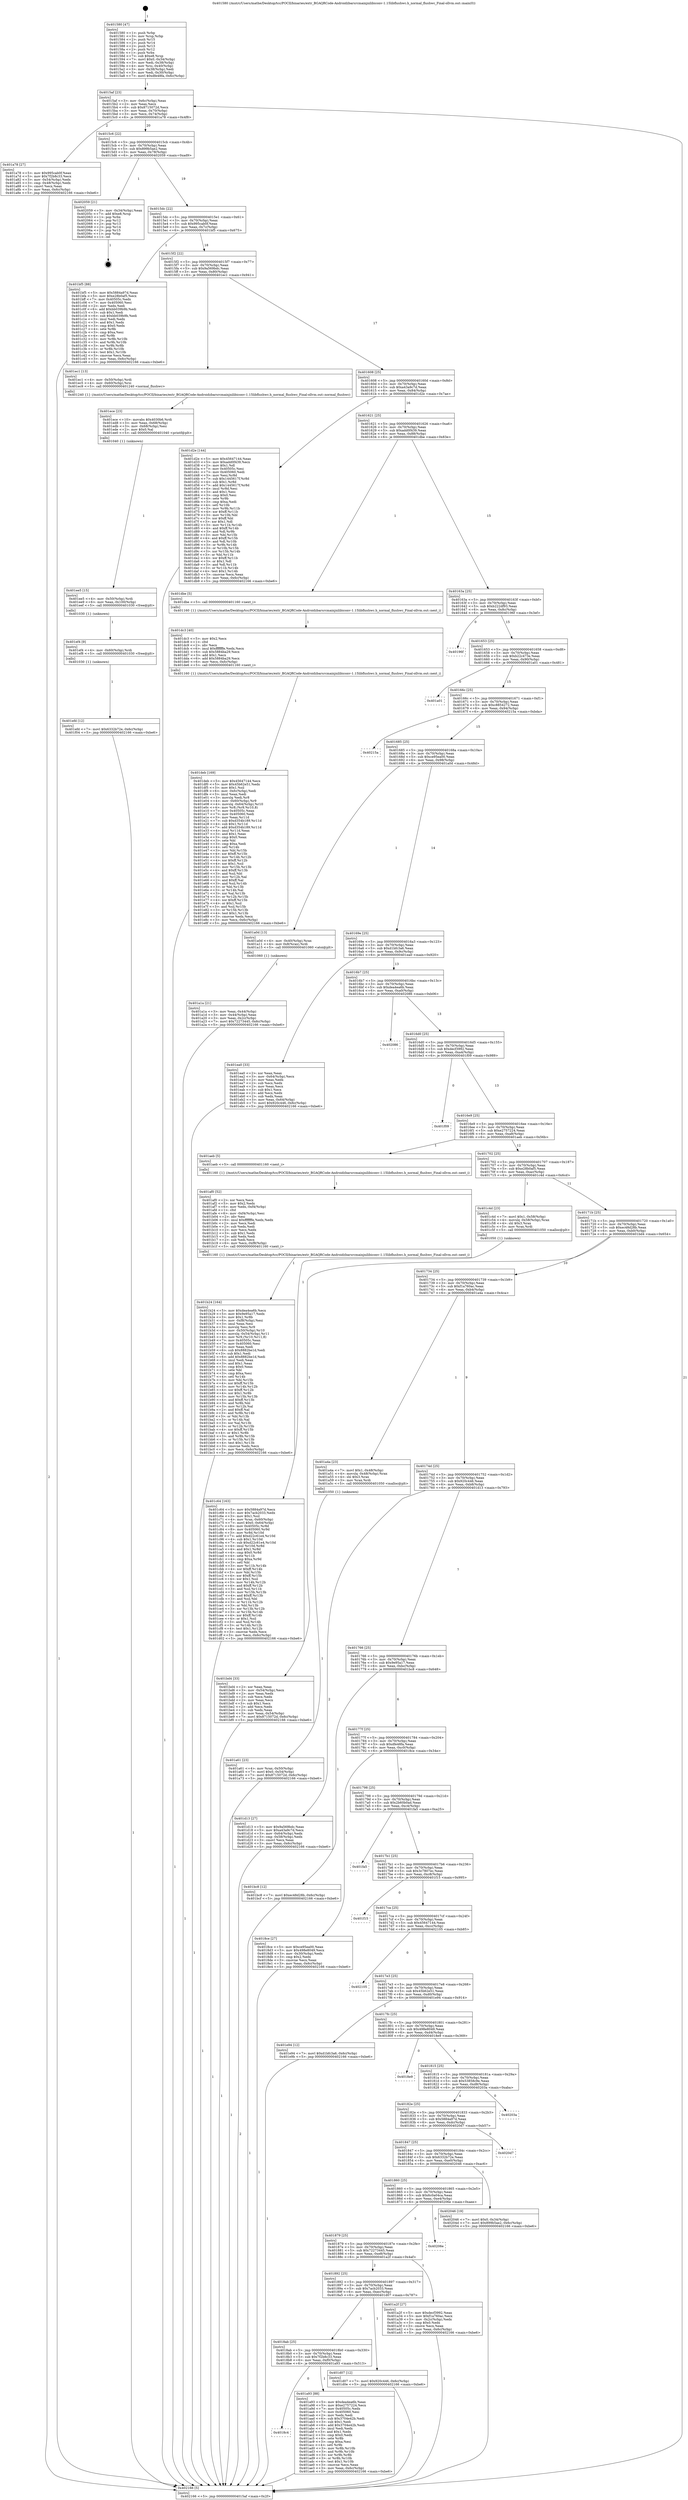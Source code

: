 digraph "0x401580" {
  label = "0x401580 (/mnt/c/Users/mathe/Desktop/tcc/POCII/binaries/extr_BGAQRCode-Androidzbarsrcmainjnilibiconv-1.15libflushwc.h_normal_flushwc_Final-ollvm.out::main(0))"
  labelloc = "t"
  node[shape=record]

  Entry [label="",width=0.3,height=0.3,shape=circle,fillcolor=black,style=filled]
  "0x4015af" [label="{
     0x4015af [23]\l
     | [instrs]\l
     &nbsp;&nbsp;0x4015af \<+3\>: mov -0x6c(%rbp),%eax\l
     &nbsp;&nbsp;0x4015b2 \<+2\>: mov %eax,%ecx\l
     &nbsp;&nbsp;0x4015b4 \<+6\>: sub $0x8715072d,%ecx\l
     &nbsp;&nbsp;0x4015ba \<+3\>: mov %eax,-0x70(%rbp)\l
     &nbsp;&nbsp;0x4015bd \<+3\>: mov %ecx,-0x74(%rbp)\l
     &nbsp;&nbsp;0x4015c0 \<+6\>: je 0000000000401a78 \<main+0x4f8\>\l
  }"]
  "0x401a78" [label="{
     0x401a78 [27]\l
     | [instrs]\l
     &nbsp;&nbsp;0x401a78 \<+5\>: mov $0x995cab0f,%eax\l
     &nbsp;&nbsp;0x401a7d \<+5\>: mov $0x7f2b8c33,%ecx\l
     &nbsp;&nbsp;0x401a82 \<+3\>: mov -0x54(%rbp),%edx\l
     &nbsp;&nbsp;0x401a85 \<+3\>: cmp -0x48(%rbp),%edx\l
     &nbsp;&nbsp;0x401a88 \<+3\>: cmovl %ecx,%eax\l
     &nbsp;&nbsp;0x401a8b \<+3\>: mov %eax,-0x6c(%rbp)\l
     &nbsp;&nbsp;0x401a8e \<+5\>: jmp 0000000000402166 \<main+0xbe6\>\l
  }"]
  "0x4015c6" [label="{
     0x4015c6 [22]\l
     | [instrs]\l
     &nbsp;&nbsp;0x4015c6 \<+5\>: jmp 00000000004015cb \<main+0x4b\>\l
     &nbsp;&nbsp;0x4015cb \<+3\>: mov -0x70(%rbp),%eax\l
     &nbsp;&nbsp;0x4015ce \<+5\>: sub $0x899b5ae2,%eax\l
     &nbsp;&nbsp;0x4015d3 \<+3\>: mov %eax,-0x78(%rbp)\l
     &nbsp;&nbsp;0x4015d6 \<+6\>: je 0000000000402059 \<main+0xad9\>\l
  }"]
  Exit [label="",width=0.3,height=0.3,shape=circle,fillcolor=black,style=filled,peripheries=2]
  "0x402059" [label="{
     0x402059 [21]\l
     | [instrs]\l
     &nbsp;&nbsp;0x402059 \<+3\>: mov -0x34(%rbp),%eax\l
     &nbsp;&nbsp;0x40205c \<+7\>: add $0xe8,%rsp\l
     &nbsp;&nbsp;0x402063 \<+1\>: pop %rbx\l
     &nbsp;&nbsp;0x402064 \<+2\>: pop %r12\l
     &nbsp;&nbsp;0x402066 \<+2\>: pop %r13\l
     &nbsp;&nbsp;0x402068 \<+2\>: pop %r14\l
     &nbsp;&nbsp;0x40206a \<+2\>: pop %r15\l
     &nbsp;&nbsp;0x40206c \<+1\>: pop %rbp\l
     &nbsp;&nbsp;0x40206d \<+1\>: ret\l
  }"]
  "0x4015dc" [label="{
     0x4015dc [22]\l
     | [instrs]\l
     &nbsp;&nbsp;0x4015dc \<+5\>: jmp 00000000004015e1 \<main+0x61\>\l
     &nbsp;&nbsp;0x4015e1 \<+3\>: mov -0x70(%rbp),%eax\l
     &nbsp;&nbsp;0x4015e4 \<+5\>: sub $0x995cab0f,%eax\l
     &nbsp;&nbsp;0x4015e9 \<+3\>: mov %eax,-0x7c(%rbp)\l
     &nbsp;&nbsp;0x4015ec \<+6\>: je 0000000000401bf5 \<main+0x675\>\l
  }"]
  "0x401efd" [label="{
     0x401efd [12]\l
     | [instrs]\l
     &nbsp;&nbsp;0x401efd \<+7\>: movl $0x6332b72e,-0x6c(%rbp)\l
     &nbsp;&nbsp;0x401f04 \<+5\>: jmp 0000000000402166 \<main+0xbe6\>\l
  }"]
  "0x401bf5" [label="{
     0x401bf5 [88]\l
     | [instrs]\l
     &nbsp;&nbsp;0x401bf5 \<+5\>: mov $0x5884a97d,%eax\l
     &nbsp;&nbsp;0x401bfa \<+5\>: mov $0xe28b0af5,%ecx\l
     &nbsp;&nbsp;0x401bff \<+7\>: mov 0x40505c,%edx\l
     &nbsp;&nbsp;0x401c06 \<+7\>: mov 0x405060,%esi\l
     &nbsp;&nbsp;0x401c0d \<+2\>: mov %edx,%edi\l
     &nbsp;&nbsp;0x401c0f \<+6\>: add $0xbb039b9b,%edi\l
     &nbsp;&nbsp;0x401c15 \<+3\>: sub $0x1,%edi\l
     &nbsp;&nbsp;0x401c18 \<+6\>: sub $0xbb039b9b,%edi\l
     &nbsp;&nbsp;0x401c1e \<+3\>: imul %edi,%edx\l
     &nbsp;&nbsp;0x401c21 \<+3\>: and $0x1,%edx\l
     &nbsp;&nbsp;0x401c24 \<+3\>: cmp $0x0,%edx\l
     &nbsp;&nbsp;0x401c27 \<+4\>: sete %r8b\l
     &nbsp;&nbsp;0x401c2b \<+3\>: cmp $0xa,%esi\l
     &nbsp;&nbsp;0x401c2e \<+4\>: setl %r9b\l
     &nbsp;&nbsp;0x401c32 \<+3\>: mov %r8b,%r10b\l
     &nbsp;&nbsp;0x401c35 \<+3\>: and %r9b,%r10b\l
     &nbsp;&nbsp;0x401c38 \<+3\>: xor %r9b,%r8b\l
     &nbsp;&nbsp;0x401c3b \<+3\>: or %r8b,%r10b\l
     &nbsp;&nbsp;0x401c3e \<+4\>: test $0x1,%r10b\l
     &nbsp;&nbsp;0x401c42 \<+3\>: cmovne %ecx,%eax\l
     &nbsp;&nbsp;0x401c45 \<+3\>: mov %eax,-0x6c(%rbp)\l
     &nbsp;&nbsp;0x401c48 \<+5\>: jmp 0000000000402166 \<main+0xbe6\>\l
  }"]
  "0x4015f2" [label="{
     0x4015f2 [22]\l
     | [instrs]\l
     &nbsp;&nbsp;0x4015f2 \<+5\>: jmp 00000000004015f7 \<main+0x77\>\l
     &nbsp;&nbsp;0x4015f7 \<+3\>: mov -0x70(%rbp),%eax\l
     &nbsp;&nbsp;0x4015fa \<+5\>: sub $0x9a569bdc,%eax\l
     &nbsp;&nbsp;0x4015ff \<+3\>: mov %eax,-0x80(%rbp)\l
     &nbsp;&nbsp;0x401602 \<+6\>: je 0000000000401ec1 \<main+0x941\>\l
  }"]
  "0x401ef4" [label="{
     0x401ef4 [9]\l
     | [instrs]\l
     &nbsp;&nbsp;0x401ef4 \<+4\>: mov -0x60(%rbp),%rdi\l
     &nbsp;&nbsp;0x401ef8 \<+5\>: call 0000000000401030 \<free@plt\>\l
     | [calls]\l
     &nbsp;&nbsp;0x401030 \{1\} (unknown)\l
  }"]
  "0x401ec1" [label="{
     0x401ec1 [13]\l
     | [instrs]\l
     &nbsp;&nbsp;0x401ec1 \<+4\>: mov -0x50(%rbp),%rdi\l
     &nbsp;&nbsp;0x401ec5 \<+4\>: mov -0x60(%rbp),%rsi\l
     &nbsp;&nbsp;0x401ec9 \<+5\>: call 0000000000401240 \<normal_flushwc\>\l
     | [calls]\l
     &nbsp;&nbsp;0x401240 \{1\} (/mnt/c/Users/mathe/Desktop/tcc/POCII/binaries/extr_BGAQRCode-Androidzbarsrcmainjnilibiconv-1.15libflushwc.h_normal_flushwc_Final-ollvm.out::normal_flushwc)\l
  }"]
  "0x401608" [label="{
     0x401608 [25]\l
     | [instrs]\l
     &nbsp;&nbsp;0x401608 \<+5\>: jmp 000000000040160d \<main+0x8d\>\l
     &nbsp;&nbsp;0x40160d \<+3\>: mov -0x70(%rbp),%eax\l
     &nbsp;&nbsp;0x401610 \<+5\>: sub $0xa43a9c7d,%eax\l
     &nbsp;&nbsp;0x401615 \<+6\>: mov %eax,-0x84(%rbp)\l
     &nbsp;&nbsp;0x40161b \<+6\>: je 0000000000401d2e \<main+0x7ae\>\l
  }"]
  "0x401ee5" [label="{
     0x401ee5 [15]\l
     | [instrs]\l
     &nbsp;&nbsp;0x401ee5 \<+4\>: mov -0x50(%rbp),%rdi\l
     &nbsp;&nbsp;0x401ee9 \<+6\>: mov %eax,-0x100(%rbp)\l
     &nbsp;&nbsp;0x401eef \<+5\>: call 0000000000401030 \<free@plt\>\l
     | [calls]\l
     &nbsp;&nbsp;0x401030 \{1\} (unknown)\l
  }"]
  "0x401d2e" [label="{
     0x401d2e [144]\l
     | [instrs]\l
     &nbsp;&nbsp;0x401d2e \<+5\>: mov $0x45647144,%eax\l
     &nbsp;&nbsp;0x401d33 \<+5\>: mov $0xadd0f439,%ecx\l
     &nbsp;&nbsp;0x401d38 \<+2\>: mov $0x1,%dl\l
     &nbsp;&nbsp;0x401d3a \<+7\>: mov 0x40505c,%esi\l
     &nbsp;&nbsp;0x401d41 \<+7\>: mov 0x405060,%edi\l
     &nbsp;&nbsp;0x401d48 \<+3\>: mov %esi,%r8d\l
     &nbsp;&nbsp;0x401d4b \<+7\>: sub $0x1445617f,%r8d\l
     &nbsp;&nbsp;0x401d52 \<+4\>: sub $0x1,%r8d\l
     &nbsp;&nbsp;0x401d56 \<+7\>: add $0x1445617f,%r8d\l
     &nbsp;&nbsp;0x401d5d \<+4\>: imul %r8d,%esi\l
     &nbsp;&nbsp;0x401d61 \<+3\>: and $0x1,%esi\l
     &nbsp;&nbsp;0x401d64 \<+3\>: cmp $0x0,%esi\l
     &nbsp;&nbsp;0x401d67 \<+4\>: sete %r9b\l
     &nbsp;&nbsp;0x401d6b \<+3\>: cmp $0xa,%edi\l
     &nbsp;&nbsp;0x401d6e \<+4\>: setl %r10b\l
     &nbsp;&nbsp;0x401d72 \<+3\>: mov %r9b,%r11b\l
     &nbsp;&nbsp;0x401d75 \<+4\>: xor $0xff,%r11b\l
     &nbsp;&nbsp;0x401d79 \<+3\>: mov %r10b,%bl\l
     &nbsp;&nbsp;0x401d7c \<+3\>: xor $0xff,%bl\l
     &nbsp;&nbsp;0x401d7f \<+3\>: xor $0x1,%dl\l
     &nbsp;&nbsp;0x401d82 \<+3\>: mov %r11b,%r14b\l
     &nbsp;&nbsp;0x401d85 \<+4\>: and $0xff,%r14b\l
     &nbsp;&nbsp;0x401d89 \<+3\>: and %dl,%r9b\l
     &nbsp;&nbsp;0x401d8c \<+3\>: mov %bl,%r15b\l
     &nbsp;&nbsp;0x401d8f \<+4\>: and $0xff,%r15b\l
     &nbsp;&nbsp;0x401d93 \<+3\>: and %dl,%r10b\l
     &nbsp;&nbsp;0x401d96 \<+3\>: or %r9b,%r14b\l
     &nbsp;&nbsp;0x401d99 \<+3\>: or %r10b,%r15b\l
     &nbsp;&nbsp;0x401d9c \<+3\>: xor %r15b,%r14b\l
     &nbsp;&nbsp;0x401d9f \<+3\>: or %bl,%r11b\l
     &nbsp;&nbsp;0x401da2 \<+4\>: xor $0xff,%r11b\l
     &nbsp;&nbsp;0x401da6 \<+3\>: or $0x1,%dl\l
     &nbsp;&nbsp;0x401da9 \<+3\>: and %dl,%r11b\l
     &nbsp;&nbsp;0x401dac \<+3\>: or %r11b,%r14b\l
     &nbsp;&nbsp;0x401daf \<+4\>: test $0x1,%r14b\l
     &nbsp;&nbsp;0x401db3 \<+3\>: cmovne %ecx,%eax\l
     &nbsp;&nbsp;0x401db6 \<+3\>: mov %eax,-0x6c(%rbp)\l
     &nbsp;&nbsp;0x401db9 \<+5\>: jmp 0000000000402166 \<main+0xbe6\>\l
  }"]
  "0x401621" [label="{
     0x401621 [25]\l
     | [instrs]\l
     &nbsp;&nbsp;0x401621 \<+5\>: jmp 0000000000401626 \<main+0xa6\>\l
     &nbsp;&nbsp;0x401626 \<+3\>: mov -0x70(%rbp),%eax\l
     &nbsp;&nbsp;0x401629 \<+5\>: sub $0xadd0f439,%eax\l
     &nbsp;&nbsp;0x40162e \<+6\>: mov %eax,-0x88(%rbp)\l
     &nbsp;&nbsp;0x401634 \<+6\>: je 0000000000401dbe \<main+0x83e\>\l
  }"]
  "0x401ece" [label="{
     0x401ece [23]\l
     | [instrs]\l
     &nbsp;&nbsp;0x401ece \<+10\>: movabs $0x4030b6,%rdi\l
     &nbsp;&nbsp;0x401ed8 \<+3\>: mov %eax,-0x68(%rbp)\l
     &nbsp;&nbsp;0x401edb \<+3\>: mov -0x68(%rbp),%esi\l
     &nbsp;&nbsp;0x401ede \<+2\>: mov $0x0,%al\l
     &nbsp;&nbsp;0x401ee0 \<+5\>: call 0000000000401040 \<printf@plt\>\l
     | [calls]\l
     &nbsp;&nbsp;0x401040 \{1\} (unknown)\l
  }"]
  "0x401dbe" [label="{
     0x401dbe [5]\l
     | [instrs]\l
     &nbsp;&nbsp;0x401dbe \<+5\>: call 0000000000401160 \<next_i\>\l
     | [calls]\l
     &nbsp;&nbsp;0x401160 \{1\} (/mnt/c/Users/mathe/Desktop/tcc/POCII/binaries/extr_BGAQRCode-Androidzbarsrcmainjnilibiconv-1.15libflushwc.h_normal_flushwc_Final-ollvm.out::next_i)\l
  }"]
  "0x40163a" [label="{
     0x40163a [25]\l
     | [instrs]\l
     &nbsp;&nbsp;0x40163a \<+5\>: jmp 000000000040163f \<main+0xbf\>\l
     &nbsp;&nbsp;0x40163f \<+3\>: mov -0x70(%rbp),%eax\l
     &nbsp;&nbsp;0x401642 \<+5\>: sub $0xb222df93,%eax\l
     &nbsp;&nbsp;0x401647 \<+6\>: mov %eax,-0x8c(%rbp)\l
     &nbsp;&nbsp;0x40164d \<+6\>: je 000000000040196f \<main+0x3ef\>\l
  }"]
  "0x401deb" [label="{
     0x401deb [169]\l
     | [instrs]\l
     &nbsp;&nbsp;0x401deb \<+5\>: mov $0x45647144,%ecx\l
     &nbsp;&nbsp;0x401df0 \<+5\>: mov $0x45b62e51,%edx\l
     &nbsp;&nbsp;0x401df5 \<+3\>: mov $0x1,%sil\l
     &nbsp;&nbsp;0x401df8 \<+6\>: mov -0xfc(%rbp),%edi\l
     &nbsp;&nbsp;0x401dfe \<+3\>: imul %eax,%edi\l
     &nbsp;&nbsp;0x401e01 \<+3\>: movslq %edi,%r8\l
     &nbsp;&nbsp;0x401e04 \<+4\>: mov -0x60(%rbp),%r9\l
     &nbsp;&nbsp;0x401e08 \<+4\>: movslq -0x64(%rbp),%r10\l
     &nbsp;&nbsp;0x401e0c \<+4\>: mov %r8,(%r9,%r10,8)\l
     &nbsp;&nbsp;0x401e10 \<+7\>: mov 0x40505c,%eax\l
     &nbsp;&nbsp;0x401e17 \<+7\>: mov 0x405060,%edi\l
     &nbsp;&nbsp;0x401e1e \<+3\>: mov %eax,%r11d\l
     &nbsp;&nbsp;0x401e21 \<+7\>: sub $0xd354b189,%r11d\l
     &nbsp;&nbsp;0x401e28 \<+4\>: sub $0x1,%r11d\l
     &nbsp;&nbsp;0x401e2c \<+7\>: add $0xd354b189,%r11d\l
     &nbsp;&nbsp;0x401e33 \<+4\>: imul %r11d,%eax\l
     &nbsp;&nbsp;0x401e37 \<+3\>: and $0x1,%eax\l
     &nbsp;&nbsp;0x401e3a \<+3\>: cmp $0x0,%eax\l
     &nbsp;&nbsp;0x401e3d \<+3\>: sete %bl\l
     &nbsp;&nbsp;0x401e40 \<+3\>: cmp $0xa,%edi\l
     &nbsp;&nbsp;0x401e43 \<+4\>: setl %r14b\l
     &nbsp;&nbsp;0x401e47 \<+3\>: mov %bl,%r15b\l
     &nbsp;&nbsp;0x401e4a \<+4\>: xor $0xff,%r15b\l
     &nbsp;&nbsp;0x401e4e \<+3\>: mov %r14b,%r12b\l
     &nbsp;&nbsp;0x401e51 \<+4\>: xor $0xff,%r12b\l
     &nbsp;&nbsp;0x401e55 \<+4\>: xor $0x1,%sil\l
     &nbsp;&nbsp;0x401e59 \<+3\>: mov %r15b,%r13b\l
     &nbsp;&nbsp;0x401e5c \<+4\>: and $0xff,%r13b\l
     &nbsp;&nbsp;0x401e60 \<+3\>: and %sil,%bl\l
     &nbsp;&nbsp;0x401e63 \<+3\>: mov %r12b,%al\l
     &nbsp;&nbsp;0x401e66 \<+2\>: and $0xff,%al\l
     &nbsp;&nbsp;0x401e68 \<+3\>: and %sil,%r14b\l
     &nbsp;&nbsp;0x401e6b \<+3\>: or %bl,%r13b\l
     &nbsp;&nbsp;0x401e6e \<+3\>: or %r14b,%al\l
     &nbsp;&nbsp;0x401e71 \<+3\>: xor %al,%r13b\l
     &nbsp;&nbsp;0x401e74 \<+3\>: or %r12b,%r15b\l
     &nbsp;&nbsp;0x401e77 \<+4\>: xor $0xff,%r15b\l
     &nbsp;&nbsp;0x401e7b \<+4\>: or $0x1,%sil\l
     &nbsp;&nbsp;0x401e7f \<+3\>: and %sil,%r15b\l
     &nbsp;&nbsp;0x401e82 \<+3\>: or %r15b,%r13b\l
     &nbsp;&nbsp;0x401e85 \<+4\>: test $0x1,%r13b\l
     &nbsp;&nbsp;0x401e89 \<+3\>: cmovne %edx,%ecx\l
     &nbsp;&nbsp;0x401e8c \<+3\>: mov %ecx,-0x6c(%rbp)\l
     &nbsp;&nbsp;0x401e8f \<+5\>: jmp 0000000000402166 \<main+0xbe6\>\l
  }"]
  "0x40196f" [label="{
     0x40196f\l
  }", style=dashed]
  "0x401653" [label="{
     0x401653 [25]\l
     | [instrs]\l
     &nbsp;&nbsp;0x401653 \<+5\>: jmp 0000000000401658 \<main+0xd8\>\l
     &nbsp;&nbsp;0x401658 \<+3\>: mov -0x70(%rbp),%eax\l
     &nbsp;&nbsp;0x40165b \<+5\>: sub $0xb22c473e,%eax\l
     &nbsp;&nbsp;0x401660 \<+6\>: mov %eax,-0x90(%rbp)\l
     &nbsp;&nbsp;0x401666 \<+6\>: je 0000000000401a01 \<main+0x481\>\l
  }"]
  "0x401dc3" [label="{
     0x401dc3 [40]\l
     | [instrs]\l
     &nbsp;&nbsp;0x401dc3 \<+5\>: mov $0x2,%ecx\l
     &nbsp;&nbsp;0x401dc8 \<+1\>: cltd\l
     &nbsp;&nbsp;0x401dc9 \<+2\>: idiv %ecx\l
     &nbsp;&nbsp;0x401dcb \<+6\>: imul $0xfffffffe,%edx,%ecx\l
     &nbsp;&nbsp;0x401dd1 \<+6\>: sub $0x5884ba29,%ecx\l
     &nbsp;&nbsp;0x401dd7 \<+3\>: add $0x1,%ecx\l
     &nbsp;&nbsp;0x401dda \<+6\>: add $0x5884ba29,%ecx\l
     &nbsp;&nbsp;0x401de0 \<+6\>: mov %ecx,-0xfc(%rbp)\l
     &nbsp;&nbsp;0x401de6 \<+5\>: call 0000000000401160 \<next_i\>\l
     | [calls]\l
     &nbsp;&nbsp;0x401160 \{1\} (/mnt/c/Users/mathe/Desktop/tcc/POCII/binaries/extr_BGAQRCode-Androidzbarsrcmainjnilibiconv-1.15libflushwc.h_normal_flushwc_Final-ollvm.out::next_i)\l
  }"]
  "0x401a01" [label="{
     0x401a01\l
  }", style=dashed]
  "0x40166c" [label="{
     0x40166c [25]\l
     | [instrs]\l
     &nbsp;&nbsp;0x40166c \<+5\>: jmp 0000000000401671 \<main+0xf1\>\l
     &nbsp;&nbsp;0x401671 \<+3\>: mov -0x70(%rbp),%eax\l
     &nbsp;&nbsp;0x401674 \<+5\>: sub $0xc8854272,%eax\l
     &nbsp;&nbsp;0x401679 \<+6\>: mov %eax,-0x94(%rbp)\l
     &nbsp;&nbsp;0x40167f \<+6\>: je 000000000040215a \<main+0xbda\>\l
  }"]
  "0x401c64" [label="{
     0x401c64 [163]\l
     | [instrs]\l
     &nbsp;&nbsp;0x401c64 \<+5\>: mov $0x5884a97d,%ecx\l
     &nbsp;&nbsp;0x401c69 \<+5\>: mov $0x7acb2033,%edx\l
     &nbsp;&nbsp;0x401c6e \<+3\>: mov $0x1,%sil\l
     &nbsp;&nbsp;0x401c71 \<+4\>: mov %rax,-0x60(%rbp)\l
     &nbsp;&nbsp;0x401c75 \<+7\>: movl $0x0,-0x64(%rbp)\l
     &nbsp;&nbsp;0x401c7c \<+8\>: mov 0x40505c,%r8d\l
     &nbsp;&nbsp;0x401c84 \<+8\>: mov 0x405060,%r9d\l
     &nbsp;&nbsp;0x401c8c \<+3\>: mov %r8d,%r10d\l
     &nbsp;&nbsp;0x401c8f \<+7\>: add $0xd22c61e4,%r10d\l
     &nbsp;&nbsp;0x401c96 \<+4\>: sub $0x1,%r10d\l
     &nbsp;&nbsp;0x401c9a \<+7\>: sub $0xd22c61e4,%r10d\l
     &nbsp;&nbsp;0x401ca1 \<+4\>: imul %r10d,%r8d\l
     &nbsp;&nbsp;0x401ca5 \<+4\>: and $0x1,%r8d\l
     &nbsp;&nbsp;0x401ca9 \<+4\>: cmp $0x0,%r8d\l
     &nbsp;&nbsp;0x401cad \<+4\>: sete %r11b\l
     &nbsp;&nbsp;0x401cb1 \<+4\>: cmp $0xa,%r9d\l
     &nbsp;&nbsp;0x401cb5 \<+3\>: setl %bl\l
     &nbsp;&nbsp;0x401cb8 \<+3\>: mov %r11b,%r14b\l
     &nbsp;&nbsp;0x401cbb \<+4\>: xor $0xff,%r14b\l
     &nbsp;&nbsp;0x401cbf \<+3\>: mov %bl,%r15b\l
     &nbsp;&nbsp;0x401cc2 \<+4\>: xor $0xff,%r15b\l
     &nbsp;&nbsp;0x401cc6 \<+4\>: xor $0x1,%sil\l
     &nbsp;&nbsp;0x401cca \<+3\>: mov %r14b,%r12b\l
     &nbsp;&nbsp;0x401ccd \<+4\>: and $0xff,%r12b\l
     &nbsp;&nbsp;0x401cd1 \<+3\>: and %sil,%r11b\l
     &nbsp;&nbsp;0x401cd4 \<+3\>: mov %r15b,%r13b\l
     &nbsp;&nbsp;0x401cd7 \<+4\>: and $0xff,%r13b\l
     &nbsp;&nbsp;0x401cdb \<+3\>: and %sil,%bl\l
     &nbsp;&nbsp;0x401cde \<+3\>: or %r11b,%r12b\l
     &nbsp;&nbsp;0x401ce1 \<+3\>: or %bl,%r13b\l
     &nbsp;&nbsp;0x401ce4 \<+3\>: xor %r13b,%r12b\l
     &nbsp;&nbsp;0x401ce7 \<+3\>: or %r15b,%r14b\l
     &nbsp;&nbsp;0x401cea \<+4\>: xor $0xff,%r14b\l
     &nbsp;&nbsp;0x401cee \<+4\>: or $0x1,%sil\l
     &nbsp;&nbsp;0x401cf2 \<+3\>: and %sil,%r14b\l
     &nbsp;&nbsp;0x401cf5 \<+3\>: or %r14b,%r12b\l
     &nbsp;&nbsp;0x401cf8 \<+4\>: test $0x1,%r12b\l
     &nbsp;&nbsp;0x401cfc \<+3\>: cmovne %edx,%ecx\l
     &nbsp;&nbsp;0x401cff \<+3\>: mov %ecx,-0x6c(%rbp)\l
     &nbsp;&nbsp;0x401d02 \<+5\>: jmp 0000000000402166 \<main+0xbe6\>\l
  }"]
  "0x40215a" [label="{
     0x40215a\l
  }", style=dashed]
  "0x401685" [label="{
     0x401685 [25]\l
     | [instrs]\l
     &nbsp;&nbsp;0x401685 \<+5\>: jmp 000000000040168a \<main+0x10a\>\l
     &nbsp;&nbsp;0x40168a \<+3\>: mov -0x70(%rbp),%eax\l
     &nbsp;&nbsp;0x40168d \<+5\>: sub $0xce95ea00,%eax\l
     &nbsp;&nbsp;0x401692 \<+6\>: mov %eax,-0x98(%rbp)\l
     &nbsp;&nbsp;0x401698 \<+6\>: je 0000000000401a0d \<main+0x48d\>\l
  }"]
  "0x401b24" [label="{
     0x401b24 [164]\l
     | [instrs]\l
     &nbsp;&nbsp;0x401b24 \<+5\>: mov $0xdea4ea6b,%ecx\l
     &nbsp;&nbsp;0x401b29 \<+5\>: mov $0x9e95a17,%edx\l
     &nbsp;&nbsp;0x401b2e \<+3\>: mov $0x1,%r8b\l
     &nbsp;&nbsp;0x401b31 \<+6\>: mov -0xf8(%rbp),%esi\l
     &nbsp;&nbsp;0x401b37 \<+3\>: imul %eax,%esi\l
     &nbsp;&nbsp;0x401b3a \<+3\>: movslq %esi,%r9\l
     &nbsp;&nbsp;0x401b3d \<+4\>: mov -0x50(%rbp),%r10\l
     &nbsp;&nbsp;0x401b41 \<+4\>: movslq -0x54(%rbp),%r11\l
     &nbsp;&nbsp;0x401b45 \<+4\>: mov %r9,(%r10,%r11,8)\l
     &nbsp;&nbsp;0x401b49 \<+7\>: mov 0x40505c,%eax\l
     &nbsp;&nbsp;0x401b50 \<+7\>: mov 0x405060,%esi\l
     &nbsp;&nbsp;0x401b57 \<+2\>: mov %eax,%edi\l
     &nbsp;&nbsp;0x401b59 \<+6\>: sub $0x8882be1d,%edi\l
     &nbsp;&nbsp;0x401b5f \<+3\>: sub $0x1,%edi\l
     &nbsp;&nbsp;0x401b62 \<+6\>: add $0x8882be1d,%edi\l
     &nbsp;&nbsp;0x401b68 \<+3\>: imul %edi,%eax\l
     &nbsp;&nbsp;0x401b6b \<+3\>: and $0x1,%eax\l
     &nbsp;&nbsp;0x401b6e \<+3\>: cmp $0x0,%eax\l
     &nbsp;&nbsp;0x401b71 \<+3\>: sete %bl\l
     &nbsp;&nbsp;0x401b74 \<+3\>: cmp $0xa,%esi\l
     &nbsp;&nbsp;0x401b77 \<+4\>: setl %r14b\l
     &nbsp;&nbsp;0x401b7b \<+3\>: mov %bl,%r15b\l
     &nbsp;&nbsp;0x401b7e \<+4\>: xor $0xff,%r15b\l
     &nbsp;&nbsp;0x401b82 \<+3\>: mov %r14b,%r12b\l
     &nbsp;&nbsp;0x401b85 \<+4\>: xor $0xff,%r12b\l
     &nbsp;&nbsp;0x401b89 \<+4\>: xor $0x1,%r8b\l
     &nbsp;&nbsp;0x401b8d \<+3\>: mov %r15b,%r13b\l
     &nbsp;&nbsp;0x401b90 \<+4\>: and $0xff,%r13b\l
     &nbsp;&nbsp;0x401b94 \<+3\>: and %r8b,%bl\l
     &nbsp;&nbsp;0x401b97 \<+3\>: mov %r12b,%al\l
     &nbsp;&nbsp;0x401b9a \<+2\>: and $0xff,%al\l
     &nbsp;&nbsp;0x401b9c \<+3\>: and %r8b,%r14b\l
     &nbsp;&nbsp;0x401b9f \<+3\>: or %bl,%r13b\l
     &nbsp;&nbsp;0x401ba2 \<+3\>: or %r14b,%al\l
     &nbsp;&nbsp;0x401ba5 \<+3\>: xor %al,%r13b\l
     &nbsp;&nbsp;0x401ba8 \<+3\>: or %r12b,%r15b\l
     &nbsp;&nbsp;0x401bab \<+4\>: xor $0xff,%r15b\l
     &nbsp;&nbsp;0x401baf \<+4\>: or $0x1,%r8b\l
     &nbsp;&nbsp;0x401bb3 \<+3\>: and %r8b,%r15b\l
     &nbsp;&nbsp;0x401bb6 \<+3\>: or %r15b,%r13b\l
     &nbsp;&nbsp;0x401bb9 \<+4\>: test $0x1,%r13b\l
     &nbsp;&nbsp;0x401bbd \<+3\>: cmovne %edx,%ecx\l
     &nbsp;&nbsp;0x401bc0 \<+3\>: mov %ecx,-0x6c(%rbp)\l
     &nbsp;&nbsp;0x401bc3 \<+5\>: jmp 0000000000402166 \<main+0xbe6\>\l
  }"]
  "0x401a0d" [label="{
     0x401a0d [13]\l
     | [instrs]\l
     &nbsp;&nbsp;0x401a0d \<+4\>: mov -0x40(%rbp),%rax\l
     &nbsp;&nbsp;0x401a11 \<+4\>: mov 0x8(%rax),%rdi\l
     &nbsp;&nbsp;0x401a15 \<+5\>: call 0000000000401060 \<atoi@plt\>\l
     | [calls]\l
     &nbsp;&nbsp;0x401060 \{1\} (unknown)\l
  }"]
  "0x40169e" [label="{
     0x40169e [25]\l
     | [instrs]\l
     &nbsp;&nbsp;0x40169e \<+5\>: jmp 00000000004016a3 \<main+0x123\>\l
     &nbsp;&nbsp;0x4016a3 \<+3\>: mov -0x70(%rbp),%eax\l
     &nbsp;&nbsp;0x4016a6 \<+5\>: sub $0xd1bfc3a6,%eax\l
     &nbsp;&nbsp;0x4016ab \<+6\>: mov %eax,-0x9c(%rbp)\l
     &nbsp;&nbsp;0x4016b1 \<+6\>: je 0000000000401ea0 \<main+0x920\>\l
  }"]
  "0x401af0" [label="{
     0x401af0 [52]\l
     | [instrs]\l
     &nbsp;&nbsp;0x401af0 \<+2\>: xor %ecx,%ecx\l
     &nbsp;&nbsp;0x401af2 \<+5\>: mov $0x2,%edx\l
     &nbsp;&nbsp;0x401af7 \<+6\>: mov %edx,-0xf4(%rbp)\l
     &nbsp;&nbsp;0x401afd \<+1\>: cltd\l
     &nbsp;&nbsp;0x401afe \<+6\>: mov -0xf4(%rbp),%esi\l
     &nbsp;&nbsp;0x401b04 \<+2\>: idiv %esi\l
     &nbsp;&nbsp;0x401b06 \<+6\>: imul $0xfffffffe,%edx,%edx\l
     &nbsp;&nbsp;0x401b0c \<+2\>: mov %ecx,%edi\l
     &nbsp;&nbsp;0x401b0e \<+2\>: sub %edx,%edi\l
     &nbsp;&nbsp;0x401b10 \<+2\>: mov %ecx,%edx\l
     &nbsp;&nbsp;0x401b12 \<+3\>: sub $0x1,%edx\l
     &nbsp;&nbsp;0x401b15 \<+2\>: add %edx,%edi\l
     &nbsp;&nbsp;0x401b17 \<+2\>: sub %edi,%ecx\l
     &nbsp;&nbsp;0x401b19 \<+6\>: mov %ecx,-0xf8(%rbp)\l
     &nbsp;&nbsp;0x401b1f \<+5\>: call 0000000000401160 \<next_i\>\l
     | [calls]\l
     &nbsp;&nbsp;0x401160 \{1\} (/mnt/c/Users/mathe/Desktop/tcc/POCII/binaries/extr_BGAQRCode-Androidzbarsrcmainjnilibiconv-1.15libflushwc.h_normal_flushwc_Final-ollvm.out::next_i)\l
  }"]
  "0x401ea0" [label="{
     0x401ea0 [33]\l
     | [instrs]\l
     &nbsp;&nbsp;0x401ea0 \<+2\>: xor %eax,%eax\l
     &nbsp;&nbsp;0x401ea2 \<+3\>: mov -0x64(%rbp),%ecx\l
     &nbsp;&nbsp;0x401ea5 \<+2\>: mov %eax,%edx\l
     &nbsp;&nbsp;0x401ea7 \<+2\>: sub %ecx,%edx\l
     &nbsp;&nbsp;0x401ea9 \<+2\>: mov %eax,%ecx\l
     &nbsp;&nbsp;0x401eab \<+3\>: sub $0x1,%ecx\l
     &nbsp;&nbsp;0x401eae \<+2\>: add %ecx,%edx\l
     &nbsp;&nbsp;0x401eb0 \<+2\>: sub %edx,%eax\l
     &nbsp;&nbsp;0x401eb2 \<+3\>: mov %eax,-0x64(%rbp)\l
     &nbsp;&nbsp;0x401eb5 \<+7\>: movl $0x920c446,-0x6c(%rbp)\l
     &nbsp;&nbsp;0x401ebc \<+5\>: jmp 0000000000402166 \<main+0xbe6\>\l
  }"]
  "0x4016b7" [label="{
     0x4016b7 [25]\l
     | [instrs]\l
     &nbsp;&nbsp;0x4016b7 \<+5\>: jmp 00000000004016bc \<main+0x13c\>\l
     &nbsp;&nbsp;0x4016bc \<+3\>: mov -0x70(%rbp),%eax\l
     &nbsp;&nbsp;0x4016bf \<+5\>: sub $0xdea4ea6b,%eax\l
     &nbsp;&nbsp;0x4016c4 \<+6\>: mov %eax,-0xa0(%rbp)\l
     &nbsp;&nbsp;0x4016ca \<+6\>: je 0000000000402086 \<main+0xb06\>\l
  }"]
  "0x4018c4" [label="{
     0x4018c4\l
  }", style=dashed]
  "0x402086" [label="{
     0x402086\l
  }", style=dashed]
  "0x4016d0" [label="{
     0x4016d0 [25]\l
     | [instrs]\l
     &nbsp;&nbsp;0x4016d0 \<+5\>: jmp 00000000004016d5 \<main+0x155\>\l
     &nbsp;&nbsp;0x4016d5 \<+3\>: mov -0x70(%rbp),%eax\l
     &nbsp;&nbsp;0x4016d8 \<+5\>: sub $0xdecf3992,%eax\l
     &nbsp;&nbsp;0x4016dd \<+6\>: mov %eax,-0xa4(%rbp)\l
     &nbsp;&nbsp;0x4016e3 \<+6\>: je 0000000000401f09 \<main+0x989\>\l
  }"]
  "0x401a93" [label="{
     0x401a93 [88]\l
     | [instrs]\l
     &nbsp;&nbsp;0x401a93 \<+5\>: mov $0xdea4ea6b,%eax\l
     &nbsp;&nbsp;0x401a98 \<+5\>: mov $0xe2757224,%ecx\l
     &nbsp;&nbsp;0x401a9d \<+7\>: mov 0x40505c,%edx\l
     &nbsp;&nbsp;0x401aa4 \<+7\>: mov 0x405060,%esi\l
     &nbsp;&nbsp;0x401aab \<+2\>: mov %edx,%edi\l
     &nbsp;&nbsp;0x401aad \<+6\>: sub $0x3704e42b,%edi\l
     &nbsp;&nbsp;0x401ab3 \<+3\>: sub $0x1,%edi\l
     &nbsp;&nbsp;0x401ab6 \<+6\>: add $0x3704e42b,%edi\l
     &nbsp;&nbsp;0x401abc \<+3\>: imul %edi,%edx\l
     &nbsp;&nbsp;0x401abf \<+3\>: and $0x1,%edx\l
     &nbsp;&nbsp;0x401ac2 \<+3\>: cmp $0x0,%edx\l
     &nbsp;&nbsp;0x401ac5 \<+4\>: sete %r8b\l
     &nbsp;&nbsp;0x401ac9 \<+3\>: cmp $0xa,%esi\l
     &nbsp;&nbsp;0x401acc \<+4\>: setl %r9b\l
     &nbsp;&nbsp;0x401ad0 \<+3\>: mov %r8b,%r10b\l
     &nbsp;&nbsp;0x401ad3 \<+3\>: and %r9b,%r10b\l
     &nbsp;&nbsp;0x401ad6 \<+3\>: xor %r9b,%r8b\l
     &nbsp;&nbsp;0x401ad9 \<+3\>: or %r8b,%r10b\l
     &nbsp;&nbsp;0x401adc \<+4\>: test $0x1,%r10b\l
     &nbsp;&nbsp;0x401ae0 \<+3\>: cmovne %ecx,%eax\l
     &nbsp;&nbsp;0x401ae3 \<+3\>: mov %eax,-0x6c(%rbp)\l
     &nbsp;&nbsp;0x401ae6 \<+5\>: jmp 0000000000402166 \<main+0xbe6\>\l
  }"]
  "0x401f09" [label="{
     0x401f09\l
  }", style=dashed]
  "0x4016e9" [label="{
     0x4016e9 [25]\l
     | [instrs]\l
     &nbsp;&nbsp;0x4016e9 \<+5\>: jmp 00000000004016ee \<main+0x16e\>\l
     &nbsp;&nbsp;0x4016ee \<+3\>: mov -0x70(%rbp),%eax\l
     &nbsp;&nbsp;0x4016f1 \<+5\>: sub $0xe2757224,%eax\l
     &nbsp;&nbsp;0x4016f6 \<+6\>: mov %eax,-0xa8(%rbp)\l
     &nbsp;&nbsp;0x4016fc \<+6\>: je 0000000000401aeb \<main+0x56b\>\l
  }"]
  "0x4018ab" [label="{
     0x4018ab [25]\l
     | [instrs]\l
     &nbsp;&nbsp;0x4018ab \<+5\>: jmp 00000000004018b0 \<main+0x330\>\l
     &nbsp;&nbsp;0x4018b0 \<+3\>: mov -0x70(%rbp),%eax\l
     &nbsp;&nbsp;0x4018b3 \<+5\>: sub $0x7f2b8c33,%eax\l
     &nbsp;&nbsp;0x4018b8 \<+6\>: mov %eax,-0xf0(%rbp)\l
     &nbsp;&nbsp;0x4018be \<+6\>: je 0000000000401a93 \<main+0x513\>\l
  }"]
  "0x401aeb" [label="{
     0x401aeb [5]\l
     | [instrs]\l
     &nbsp;&nbsp;0x401aeb \<+5\>: call 0000000000401160 \<next_i\>\l
     | [calls]\l
     &nbsp;&nbsp;0x401160 \{1\} (/mnt/c/Users/mathe/Desktop/tcc/POCII/binaries/extr_BGAQRCode-Androidzbarsrcmainjnilibiconv-1.15libflushwc.h_normal_flushwc_Final-ollvm.out::next_i)\l
  }"]
  "0x401702" [label="{
     0x401702 [25]\l
     | [instrs]\l
     &nbsp;&nbsp;0x401702 \<+5\>: jmp 0000000000401707 \<main+0x187\>\l
     &nbsp;&nbsp;0x401707 \<+3\>: mov -0x70(%rbp),%eax\l
     &nbsp;&nbsp;0x40170a \<+5\>: sub $0xe28b0af5,%eax\l
     &nbsp;&nbsp;0x40170f \<+6\>: mov %eax,-0xac(%rbp)\l
     &nbsp;&nbsp;0x401715 \<+6\>: je 0000000000401c4d \<main+0x6cd\>\l
  }"]
  "0x401d07" [label="{
     0x401d07 [12]\l
     | [instrs]\l
     &nbsp;&nbsp;0x401d07 \<+7\>: movl $0x920c446,-0x6c(%rbp)\l
     &nbsp;&nbsp;0x401d0e \<+5\>: jmp 0000000000402166 \<main+0xbe6\>\l
  }"]
  "0x401c4d" [label="{
     0x401c4d [23]\l
     | [instrs]\l
     &nbsp;&nbsp;0x401c4d \<+7\>: movl $0x1,-0x58(%rbp)\l
     &nbsp;&nbsp;0x401c54 \<+4\>: movslq -0x58(%rbp),%rax\l
     &nbsp;&nbsp;0x401c58 \<+4\>: shl $0x3,%rax\l
     &nbsp;&nbsp;0x401c5c \<+3\>: mov %rax,%rdi\l
     &nbsp;&nbsp;0x401c5f \<+5\>: call 0000000000401050 \<malloc@plt\>\l
     | [calls]\l
     &nbsp;&nbsp;0x401050 \{1\} (unknown)\l
  }"]
  "0x40171b" [label="{
     0x40171b [25]\l
     | [instrs]\l
     &nbsp;&nbsp;0x40171b \<+5\>: jmp 0000000000401720 \<main+0x1a0\>\l
     &nbsp;&nbsp;0x401720 \<+3\>: mov -0x70(%rbp),%eax\l
     &nbsp;&nbsp;0x401723 \<+5\>: sub $0xec48d28b,%eax\l
     &nbsp;&nbsp;0x401728 \<+6\>: mov %eax,-0xb0(%rbp)\l
     &nbsp;&nbsp;0x40172e \<+6\>: je 0000000000401bd4 \<main+0x654\>\l
  }"]
  "0x401a61" [label="{
     0x401a61 [23]\l
     | [instrs]\l
     &nbsp;&nbsp;0x401a61 \<+4\>: mov %rax,-0x50(%rbp)\l
     &nbsp;&nbsp;0x401a65 \<+7\>: movl $0x0,-0x54(%rbp)\l
     &nbsp;&nbsp;0x401a6c \<+7\>: movl $0x8715072d,-0x6c(%rbp)\l
     &nbsp;&nbsp;0x401a73 \<+5\>: jmp 0000000000402166 \<main+0xbe6\>\l
  }"]
  "0x401bd4" [label="{
     0x401bd4 [33]\l
     | [instrs]\l
     &nbsp;&nbsp;0x401bd4 \<+2\>: xor %eax,%eax\l
     &nbsp;&nbsp;0x401bd6 \<+3\>: mov -0x54(%rbp),%ecx\l
     &nbsp;&nbsp;0x401bd9 \<+2\>: mov %eax,%edx\l
     &nbsp;&nbsp;0x401bdb \<+2\>: sub %ecx,%edx\l
     &nbsp;&nbsp;0x401bdd \<+2\>: mov %eax,%ecx\l
     &nbsp;&nbsp;0x401bdf \<+3\>: sub $0x1,%ecx\l
     &nbsp;&nbsp;0x401be2 \<+2\>: add %ecx,%edx\l
     &nbsp;&nbsp;0x401be4 \<+2\>: sub %edx,%eax\l
     &nbsp;&nbsp;0x401be6 \<+3\>: mov %eax,-0x54(%rbp)\l
     &nbsp;&nbsp;0x401be9 \<+7\>: movl $0x8715072d,-0x6c(%rbp)\l
     &nbsp;&nbsp;0x401bf0 \<+5\>: jmp 0000000000402166 \<main+0xbe6\>\l
  }"]
  "0x401734" [label="{
     0x401734 [25]\l
     | [instrs]\l
     &nbsp;&nbsp;0x401734 \<+5\>: jmp 0000000000401739 \<main+0x1b9\>\l
     &nbsp;&nbsp;0x401739 \<+3\>: mov -0x70(%rbp),%eax\l
     &nbsp;&nbsp;0x40173c \<+5\>: sub $0xf1a760ac,%eax\l
     &nbsp;&nbsp;0x401741 \<+6\>: mov %eax,-0xb4(%rbp)\l
     &nbsp;&nbsp;0x401747 \<+6\>: je 0000000000401a4a \<main+0x4ca\>\l
  }"]
  "0x401892" [label="{
     0x401892 [25]\l
     | [instrs]\l
     &nbsp;&nbsp;0x401892 \<+5\>: jmp 0000000000401897 \<main+0x317\>\l
     &nbsp;&nbsp;0x401897 \<+3\>: mov -0x70(%rbp),%eax\l
     &nbsp;&nbsp;0x40189a \<+5\>: sub $0x7acb2033,%eax\l
     &nbsp;&nbsp;0x40189f \<+6\>: mov %eax,-0xec(%rbp)\l
     &nbsp;&nbsp;0x4018a5 \<+6\>: je 0000000000401d07 \<main+0x787\>\l
  }"]
  "0x401a4a" [label="{
     0x401a4a [23]\l
     | [instrs]\l
     &nbsp;&nbsp;0x401a4a \<+7\>: movl $0x1,-0x48(%rbp)\l
     &nbsp;&nbsp;0x401a51 \<+4\>: movslq -0x48(%rbp),%rax\l
     &nbsp;&nbsp;0x401a55 \<+4\>: shl $0x3,%rax\l
     &nbsp;&nbsp;0x401a59 \<+3\>: mov %rax,%rdi\l
     &nbsp;&nbsp;0x401a5c \<+5\>: call 0000000000401050 \<malloc@plt\>\l
     | [calls]\l
     &nbsp;&nbsp;0x401050 \{1\} (unknown)\l
  }"]
  "0x40174d" [label="{
     0x40174d [25]\l
     | [instrs]\l
     &nbsp;&nbsp;0x40174d \<+5\>: jmp 0000000000401752 \<main+0x1d2\>\l
     &nbsp;&nbsp;0x401752 \<+3\>: mov -0x70(%rbp),%eax\l
     &nbsp;&nbsp;0x401755 \<+5\>: sub $0x920c446,%eax\l
     &nbsp;&nbsp;0x40175a \<+6\>: mov %eax,-0xb8(%rbp)\l
     &nbsp;&nbsp;0x401760 \<+6\>: je 0000000000401d13 \<main+0x793\>\l
  }"]
  "0x401a2f" [label="{
     0x401a2f [27]\l
     | [instrs]\l
     &nbsp;&nbsp;0x401a2f \<+5\>: mov $0xdecf3992,%eax\l
     &nbsp;&nbsp;0x401a34 \<+5\>: mov $0xf1a760ac,%ecx\l
     &nbsp;&nbsp;0x401a39 \<+3\>: mov -0x2c(%rbp),%edx\l
     &nbsp;&nbsp;0x401a3c \<+3\>: cmp $0x0,%edx\l
     &nbsp;&nbsp;0x401a3f \<+3\>: cmove %ecx,%eax\l
     &nbsp;&nbsp;0x401a42 \<+3\>: mov %eax,-0x6c(%rbp)\l
     &nbsp;&nbsp;0x401a45 \<+5\>: jmp 0000000000402166 \<main+0xbe6\>\l
  }"]
  "0x401d13" [label="{
     0x401d13 [27]\l
     | [instrs]\l
     &nbsp;&nbsp;0x401d13 \<+5\>: mov $0x9a569bdc,%eax\l
     &nbsp;&nbsp;0x401d18 \<+5\>: mov $0xa43a9c7d,%ecx\l
     &nbsp;&nbsp;0x401d1d \<+3\>: mov -0x64(%rbp),%edx\l
     &nbsp;&nbsp;0x401d20 \<+3\>: cmp -0x58(%rbp),%edx\l
     &nbsp;&nbsp;0x401d23 \<+3\>: cmovl %ecx,%eax\l
     &nbsp;&nbsp;0x401d26 \<+3\>: mov %eax,-0x6c(%rbp)\l
     &nbsp;&nbsp;0x401d29 \<+5\>: jmp 0000000000402166 \<main+0xbe6\>\l
  }"]
  "0x401766" [label="{
     0x401766 [25]\l
     | [instrs]\l
     &nbsp;&nbsp;0x401766 \<+5\>: jmp 000000000040176b \<main+0x1eb\>\l
     &nbsp;&nbsp;0x40176b \<+3\>: mov -0x70(%rbp),%eax\l
     &nbsp;&nbsp;0x40176e \<+5\>: sub $0x9e95a17,%eax\l
     &nbsp;&nbsp;0x401773 \<+6\>: mov %eax,-0xbc(%rbp)\l
     &nbsp;&nbsp;0x401779 \<+6\>: je 0000000000401bc8 \<main+0x648\>\l
  }"]
  "0x401879" [label="{
     0x401879 [25]\l
     | [instrs]\l
     &nbsp;&nbsp;0x401879 \<+5\>: jmp 000000000040187e \<main+0x2fe\>\l
     &nbsp;&nbsp;0x40187e \<+3\>: mov -0x70(%rbp),%eax\l
     &nbsp;&nbsp;0x401881 \<+5\>: sub $0x72273445,%eax\l
     &nbsp;&nbsp;0x401886 \<+6\>: mov %eax,-0xe8(%rbp)\l
     &nbsp;&nbsp;0x40188c \<+6\>: je 0000000000401a2f \<main+0x4af\>\l
  }"]
  "0x401bc8" [label="{
     0x401bc8 [12]\l
     | [instrs]\l
     &nbsp;&nbsp;0x401bc8 \<+7\>: movl $0xec48d28b,-0x6c(%rbp)\l
     &nbsp;&nbsp;0x401bcf \<+5\>: jmp 0000000000402166 \<main+0xbe6\>\l
  }"]
  "0x40177f" [label="{
     0x40177f [25]\l
     | [instrs]\l
     &nbsp;&nbsp;0x40177f \<+5\>: jmp 0000000000401784 \<main+0x204\>\l
     &nbsp;&nbsp;0x401784 \<+3\>: mov -0x70(%rbp),%eax\l
     &nbsp;&nbsp;0x401787 \<+5\>: sub $0xdfe48fa,%eax\l
     &nbsp;&nbsp;0x40178c \<+6\>: mov %eax,-0xc0(%rbp)\l
     &nbsp;&nbsp;0x401792 \<+6\>: je 00000000004018ce \<main+0x34e\>\l
  }"]
  "0x40206e" [label="{
     0x40206e\l
  }", style=dashed]
  "0x4018ce" [label="{
     0x4018ce [27]\l
     | [instrs]\l
     &nbsp;&nbsp;0x4018ce \<+5\>: mov $0xce95ea00,%eax\l
     &nbsp;&nbsp;0x4018d3 \<+5\>: mov $0x498e8049,%ecx\l
     &nbsp;&nbsp;0x4018d8 \<+3\>: mov -0x30(%rbp),%edx\l
     &nbsp;&nbsp;0x4018db \<+3\>: cmp $0x2,%edx\l
     &nbsp;&nbsp;0x4018de \<+3\>: cmovne %ecx,%eax\l
     &nbsp;&nbsp;0x4018e1 \<+3\>: mov %eax,-0x6c(%rbp)\l
     &nbsp;&nbsp;0x4018e4 \<+5\>: jmp 0000000000402166 \<main+0xbe6\>\l
  }"]
  "0x401798" [label="{
     0x401798 [25]\l
     | [instrs]\l
     &nbsp;&nbsp;0x401798 \<+5\>: jmp 000000000040179d \<main+0x21d\>\l
     &nbsp;&nbsp;0x40179d \<+3\>: mov -0x70(%rbp),%eax\l
     &nbsp;&nbsp;0x4017a0 \<+5\>: sub $0x2b60b0ad,%eax\l
     &nbsp;&nbsp;0x4017a5 \<+6\>: mov %eax,-0xc4(%rbp)\l
     &nbsp;&nbsp;0x4017ab \<+6\>: je 0000000000401fa5 \<main+0xa25\>\l
  }"]
  "0x402166" [label="{
     0x402166 [5]\l
     | [instrs]\l
     &nbsp;&nbsp;0x402166 \<+5\>: jmp 00000000004015af \<main+0x2f\>\l
  }"]
  "0x401580" [label="{
     0x401580 [47]\l
     | [instrs]\l
     &nbsp;&nbsp;0x401580 \<+1\>: push %rbp\l
     &nbsp;&nbsp;0x401581 \<+3\>: mov %rsp,%rbp\l
     &nbsp;&nbsp;0x401584 \<+2\>: push %r15\l
     &nbsp;&nbsp;0x401586 \<+2\>: push %r14\l
     &nbsp;&nbsp;0x401588 \<+2\>: push %r13\l
     &nbsp;&nbsp;0x40158a \<+2\>: push %r12\l
     &nbsp;&nbsp;0x40158c \<+1\>: push %rbx\l
     &nbsp;&nbsp;0x40158d \<+7\>: sub $0xe8,%rsp\l
     &nbsp;&nbsp;0x401594 \<+7\>: movl $0x0,-0x34(%rbp)\l
     &nbsp;&nbsp;0x40159b \<+3\>: mov %edi,-0x38(%rbp)\l
     &nbsp;&nbsp;0x40159e \<+4\>: mov %rsi,-0x40(%rbp)\l
     &nbsp;&nbsp;0x4015a2 \<+3\>: mov -0x38(%rbp),%edi\l
     &nbsp;&nbsp;0x4015a5 \<+3\>: mov %edi,-0x30(%rbp)\l
     &nbsp;&nbsp;0x4015a8 \<+7\>: movl $0xdfe48fa,-0x6c(%rbp)\l
  }"]
  "0x401a1a" [label="{
     0x401a1a [21]\l
     | [instrs]\l
     &nbsp;&nbsp;0x401a1a \<+3\>: mov %eax,-0x44(%rbp)\l
     &nbsp;&nbsp;0x401a1d \<+3\>: mov -0x44(%rbp),%eax\l
     &nbsp;&nbsp;0x401a20 \<+3\>: mov %eax,-0x2c(%rbp)\l
     &nbsp;&nbsp;0x401a23 \<+7\>: movl $0x72273445,-0x6c(%rbp)\l
     &nbsp;&nbsp;0x401a2a \<+5\>: jmp 0000000000402166 \<main+0xbe6\>\l
  }"]
  "0x401860" [label="{
     0x401860 [25]\l
     | [instrs]\l
     &nbsp;&nbsp;0x401860 \<+5\>: jmp 0000000000401865 \<main+0x2e5\>\l
     &nbsp;&nbsp;0x401865 \<+3\>: mov -0x70(%rbp),%eax\l
     &nbsp;&nbsp;0x401868 \<+5\>: sub $0x6c0a04ca,%eax\l
     &nbsp;&nbsp;0x40186d \<+6\>: mov %eax,-0xe4(%rbp)\l
     &nbsp;&nbsp;0x401873 \<+6\>: je 000000000040206e \<main+0xaee\>\l
  }"]
  "0x401fa5" [label="{
     0x401fa5\l
  }", style=dashed]
  "0x4017b1" [label="{
     0x4017b1 [25]\l
     | [instrs]\l
     &nbsp;&nbsp;0x4017b1 \<+5\>: jmp 00000000004017b6 \<main+0x236\>\l
     &nbsp;&nbsp;0x4017b6 \<+3\>: mov -0x70(%rbp),%eax\l
     &nbsp;&nbsp;0x4017b9 \<+5\>: sub $0x3c7807ec,%eax\l
     &nbsp;&nbsp;0x4017be \<+6\>: mov %eax,-0xc8(%rbp)\l
     &nbsp;&nbsp;0x4017c4 \<+6\>: je 0000000000401f15 \<main+0x995\>\l
  }"]
  "0x402046" [label="{
     0x402046 [19]\l
     | [instrs]\l
     &nbsp;&nbsp;0x402046 \<+7\>: movl $0x0,-0x34(%rbp)\l
     &nbsp;&nbsp;0x40204d \<+7\>: movl $0x899b5ae2,-0x6c(%rbp)\l
     &nbsp;&nbsp;0x402054 \<+5\>: jmp 0000000000402166 \<main+0xbe6\>\l
  }"]
  "0x401f15" [label="{
     0x401f15\l
  }", style=dashed]
  "0x4017ca" [label="{
     0x4017ca [25]\l
     | [instrs]\l
     &nbsp;&nbsp;0x4017ca \<+5\>: jmp 00000000004017cf \<main+0x24f\>\l
     &nbsp;&nbsp;0x4017cf \<+3\>: mov -0x70(%rbp),%eax\l
     &nbsp;&nbsp;0x4017d2 \<+5\>: sub $0x45647144,%eax\l
     &nbsp;&nbsp;0x4017d7 \<+6\>: mov %eax,-0xcc(%rbp)\l
     &nbsp;&nbsp;0x4017dd \<+6\>: je 0000000000402105 \<main+0xb85\>\l
  }"]
  "0x401847" [label="{
     0x401847 [25]\l
     | [instrs]\l
     &nbsp;&nbsp;0x401847 \<+5\>: jmp 000000000040184c \<main+0x2cc\>\l
     &nbsp;&nbsp;0x40184c \<+3\>: mov -0x70(%rbp),%eax\l
     &nbsp;&nbsp;0x40184f \<+5\>: sub $0x6332b72e,%eax\l
     &nbsp;&nbsp;0x401854 \<+6\>: mov %eax,-0xe0(%rbp)\l
     &nbsp;&nbsp;0x40185a \<+6\>: je 0000000000402046 \<main+0xac6\>\l
  }"]
  "0x402105" [label="{
     0x402105\l
  }", style=dashed]
  "0x4017e3" [label="{
     0x4017e3 [25]\l
     | [instrs]\l
     &nbsp;&nbsp;0x4017e3 \<+5\>: jmp 00000000004017e8 \<main+0x268\>\l
     &nbsp;&nbsp;0x4017e8 \<+3\>: mov -0x70(%rbp),%eax\l
     &nbsp;&nbsp;0x4017eb \<+5\>: sub $0x45b62e51,%eax\l
     &nbsp;&nbsp;0x4017f0 \<+6\>: mov %eax,-0xd0(%rbp)\l
     &nbsp;&nbsp;0x4017f6 \<+6\>: je 0000000000401e94 \<main+0x914\>\l
  }"]
  "0x4020d7" [label="{
     0x4020d7\l
  }", style=dashed]
  "0x401e94" [label="{
     0x401e94 [12]\l
     | [instrs]\l
     &nbsp;&nbsp;0x401e94 \<+7\>: movl $0xd1bfc3a6,-0x6c(%rbp)\l
     &nbsp;&nbsp;0x401e9b \<+5\>: jmp 0000000000402166 \<main+0xbe6\>\l
  }"]
  "0x4017fc" [label="{
     0x4017fc [25]\l
     | [instrs]\l
     &nbsp;&nbsp;0x4017fc \<+5\>: jmp 0000000000401801 \<main+0x281\>\l
     &nbsp;&nbsp;0x401801 \<+3\>: mov -0x70(%rbp),%eax\l
     &nbsp;&nbsp;0x401804 \<+5\>: sub $0x498e8049,%eax\l
     &nbsp;&nbsp;0x401809 \<+6\>: mov %eax,-0xd4(%rbp)\l
     &nbsp;&nbsp;0x40180f \<+6\>: je 00000000004018e9 \<main+0x369\>\l
  }"]
  "0x40182e" [label="{
     0x40182e [25]\l
     | [instrs]\l
     &nbsp;&nbsp;0x40182e \<+5\>: jmp 0000000000401833 \<main+0x2b3\>\l
     &nbsp;&nbsp;0x401833 \<+3\>: mov -0x70(%rbp),%eax\l
     &nbsp;&nbsp;0x401836 \<+5\>: sub $0x5884a97d,%eax\l
     &nbsp;&nbsp;0x40183b \<+6\>: mov %eax,-0xdc(%rbp)\l
     &nbsp;&nbsp;0x401841 \<+6\>: je 00000000004020d7 \<main+0xb57\>\l
  }"]
  "0x4018e9" [label="{
     0x4018e9\l
  }", style=dashed]
  "0x401815" [label="{
     0x401815 [25]\l
     | [instrs]\l
     &nbsp;&nbsp;0x401815 \<+5\>: jmp 000000000040181a \<main+0x29a\>\l
     &nbsp;&nbsp;0x40181a \<+3\>: mov -0x70(%rbp),%eax\l
     &nbsp;&nbsp;0x40181d \<+5\>: sub $0x53858c9e,%eax\l
     &nbsp;&nbsp;0x401822 \<+6\>: mov %eax,-0xd8(%rbp)\l
     &nbsp;&nbsp;0x401828 \<+6\>: je 000000000040203a \<main+0xaba\>\l
  }"]
  "0x40203a" [label="{
     0x40203a\l
  }", style=dashed]
  Entry -> "0x401580" [label=" 1"]
  "0x4015af" -> "0x401a78" [label=" 2"]
  "0x4015af" -> "0x4015c6" [label=" 20"]
  "0x402059" -> Exit [label=" 1"]
  "0x4015c6" -> "0x402059" [label=" 1"]
  "0x4015c6" -> "0x4015dc" [label=" 19"]
  "0x402046" -> "0x402166" [label=" 1"]
  "0x4015dc" -> "0x401bf5" [label=" 1"]
  "0x4015dc" -> "0x4015f2" [label=" 18"]
  "0x401efd" -> "0x402166" [label=" 1"]
  "0x4015f2" -> "0x401ec1" [label=" 1"]
  "0x4015f2" -> "0x401608" [label=" 17"]
  "0x401ef4" -> "0x401efd" [label=" 1"]
  "0x401608" -> "0x401d2e" [label=" 1"]
  "0x401608" -> "0x401621" [label=" 16"]
  "0x401ee5" -> "0x401ef4" [label=" 1"]
  "0x401621" -> "0x401dbe" [label=" 1"]
  "0x401621" -> "0x40163a" [label=" 15"]
  "0x401ece" -> "0x401ee5" [label=" 1"]
  "0x40163a" -> "0x40196f" [label=" 0"]
  "0x40163a" -> "0x401653" [label=" 15"]
  "0x401ec1" -> "0x401ece" [label=" 1"]
  "0x401653" -> "0x401a01" [label=" 0"]
  "0x401653" -> "0x40166c" [label=" 15"]
  "0x401ea0" -> "0x402166" [label=" 1"]
  "0x40166c" -> "0x40215a" [label=" 0"]
  "0x40166c" -> "0x401685" [label=" 15"]
  "0x401e94" -> "0x402166" [label=" 1"]
  "0x401685" -> "0x401a0d" [label=" 1"]
  "0x401685" -> "0x40169e" [label=" 14"]
  "0x401deb" -> "0x402166" [label=" 1"]
  "0x40169e" -> "0x401ea0" [label=" 1"]
  "0x40169e" -> "0x4016b7" [label=" 13"]
  "0x401dc3" -> "0x401deb" [label=" 1"]
  "0x4016b7" -> "0x402086" [label=" 0"]
  "0x4016b7" -> "0x4016d0" [label=" 13"]
  "0x401dbe" -> "0x401dc3" [label=" 1"]
  "0x4016d0" -> "0x401f09" [label=" 0"]
  "0x4016d0" -> "0x4016e9" [label=" 13"]
  "0x401d2e" -> "0x402166" [label=" 1"]
  "0x4016e9" -> "0x401aeb" [label=" 1"]
  "0x4016e9" -> "0x401702" [label=" 12"]
  "0x401d07" -> "0x402166" [label=" 1"]
  "0x401702" -> "0x401c4d" [label=" 1"]
  "0x401702" -> "0x40171b" [label=" 11"]
  "0x401c64" -> "0x402166" [label=" 1"]
  "0x40171b" -> "0x401bd4" [label=" 1"]
  "0x40171b" -> "0x401734" [label=" 10"]
  "0x401bf5" -> "0x402166" [label=" 1"]
  "0x401734" -> "0x401a4a" [label=" 1"]
  "0x401734" -> "0x40174d" [label=" 9"]
  "0x401bd4" -> "0x402166" [label=" 1"]
  "0x40174d" -> "0x401d13" [label=" 2"]
  "0x40174d" -> "0x401766" [label=" 7"]
  "0x401bc8" -> "0x402166" [label=" 1"]
  "0x401766" -> "0x401bc8" [label=" 1"]
  "0x401766" -> "0x40177f" [label=" 6"]
  "0x401af0" -> "0x401b24" [label=" 1"]
  "0x40177f" -> "0x4018ce" [label=" 1"]
  "0x40177f" -> "0x401798" [label=" 5"]
  "0x4018ce" -> "0x402166" [label=" 1"]
  "0x401580" -> "0x4015af" [label=" 1"]
  "0x402166" -> "0x4015af" [label=" 21"]
  "0x401a0d" -> "0x401a1a" [label=" 1"]
  "0x401a1a" -> "0x402166" [label=" 1"]
  "0x401aeb" -> "0x401af0" [label=" 1"]
  "0x401798" -> "0x401fa5" [label=" 0"]
  "0x401798" -> "0x4017b1" [label=" 5"]
  "0x4018ab" -> "0x4018c4" [label=" 0"]
  "0x4017b1" -> "0x401f15" [label=" 0"]
  "0x4017b1" -> "0x4017ca" [label=" 5"]
  "0x4018ab" -> "0x401a93" [label=" 1"]
  "0x4017ca" -> "0x402105" [label=" 0"]
  "0x4017ca" -> "0x4017e3" [label=" 5"]
  "0x401892" -> "0x4018ab" [label=" 1"]
  "0x4017e3" -> "0x401e94" [label=" 1"]
  "0x4017e3" -> "0x4017fc" [label=" 4"]
  "0x401892" -> "0x401d07" [label=" 1"]
  "0x4017fc" -> "0x4018e9" [label=" 0"]
  "0x4017fc" -> "0x401815" [label=" 4"]
  "0x401a78" -> "0x402166" [label=" 2"]
  "0x401815" -> "0x40203a" [label=" 0"]
  "0x401815" -> "0x40182e" [label=" 4"]
  "0x401c4d" -> "0x401c64" [label=" 1"]
  "0x40182e" -> "0x4020d7" [label=" 0"]
  "0x40182e" -> "0x401847" [label=" 4"]
  "0x401d13" -> "0x402166" [label=" 2"]
  "0x401847" -> "0x402046" [label=" 1"]
  "0x401847" -> "0x401860" [label=" 3"]
  "0x401a93" -> "0x402166" [label=" 1"]
  "0x401860" -> "0x40206e" [label=" 0"]
  "0x401860" -> "0x401879" [label=" 3"]
  "0x401b24" -> "0x402166" [label=" 1"]
  "0x401879" -> "0x401a2f" [label=" 1"]
  "0x401879" -> "0x401892" [label=" 2"]
  "0x401a2f" -> "0x402166" [label=" 1"]
  "0x401a4a" -> "0x401a61" [label=" 1"]
  "0x401a61" -> "0x402166" [label=" 1"]
}
